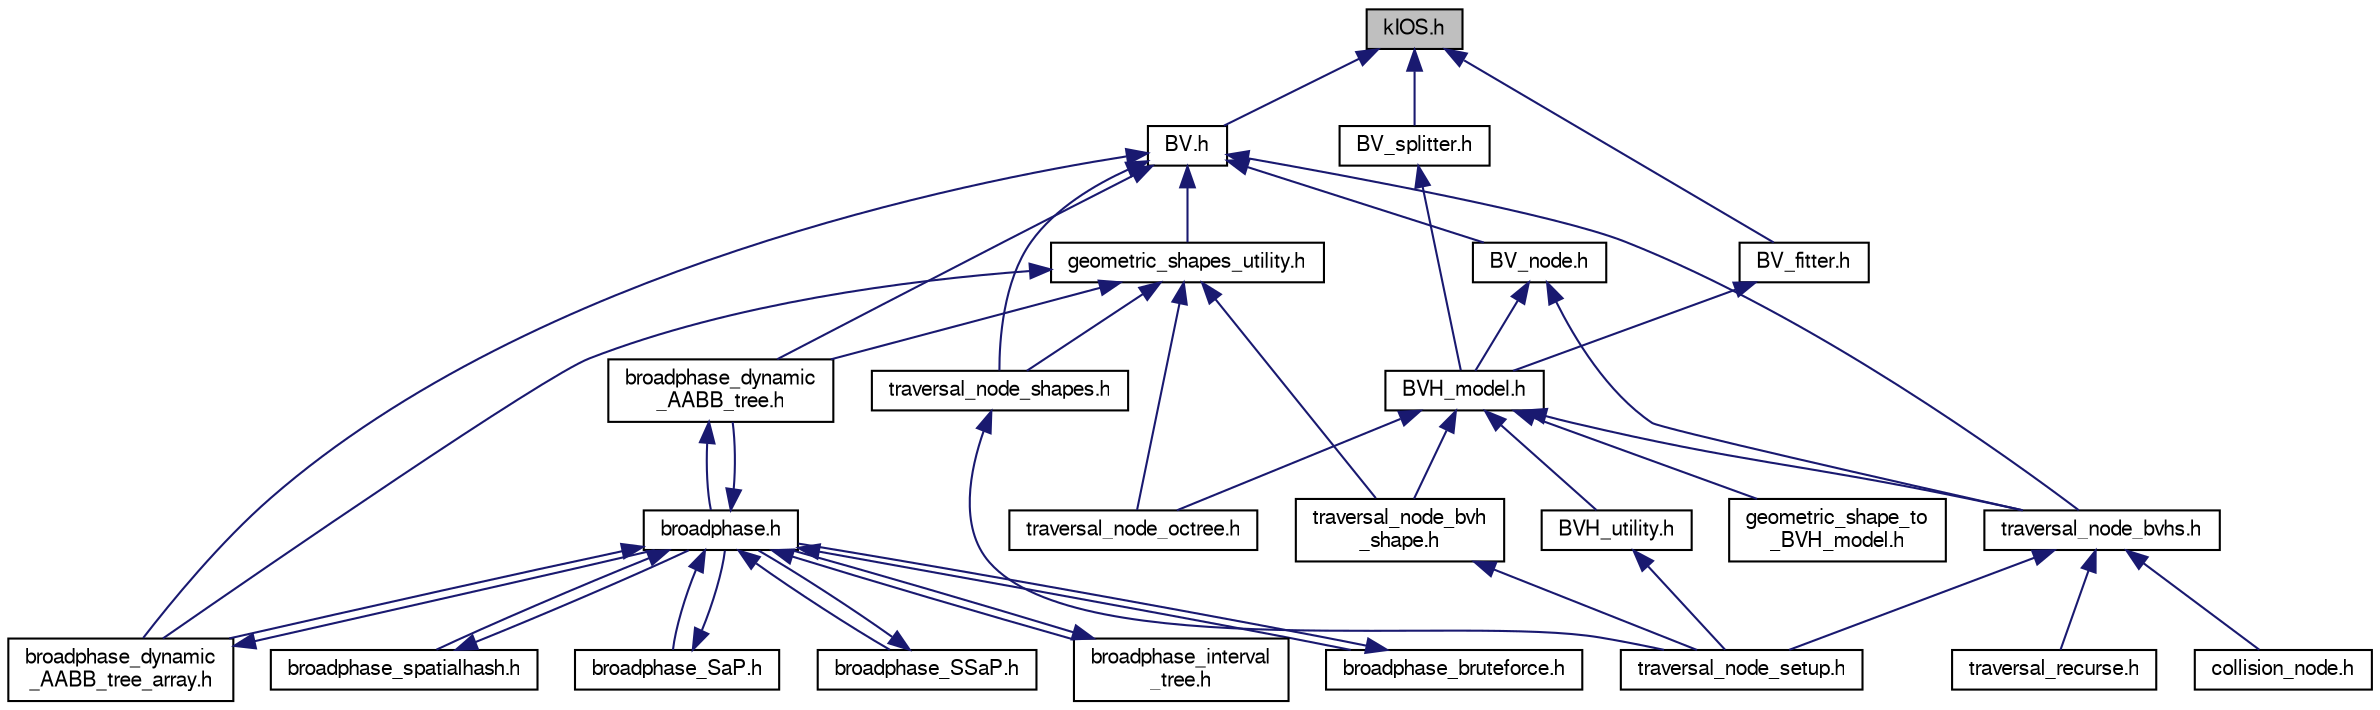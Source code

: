 digraph "kIOS.h"
{
  edge [fontname="FreeSans",fontsize="10",labelfontname="FreeSans",labelfontsize="10"];
  node [fontname="FreeSans",fontsize="10",shape=record];
  Node1 [label="kIOS.h",height=0.2,width=0.4,color="black", fillcolor="grey75", style="filled" fontcolor="black"];
  Node1 -> Node2 [dir="back",color="midnightblue",fontsize="10",style="solid",fontname="FreeSans"];
  Node2 [label="BV.h",height=0.2,width=0.4,color="black", fillcolor="white", style="filled",URL="$a00236.html"];
  Node2 -> Node3 [dir="back",color="midnightblue",fontsize="10",style="solid",fontname="FreeSans"];
  Node3 [label="broadphase_dynamic\l_AABB_tree.h",height=0.2,width=0.4,color="black", fillcolor="white", style="filled",URL="$a00229.html"];
  Node3 -> Node4 [dir="back",color="midnightblue",fontsize="10",style="solid",fontname="FreeSans"];
  Node4 [label="broadphase.h",height=0.2,width=0.4,color="black", fillcolor="white", style="filled",URL="$a00227.html"];
  Node4 -> Node5 [dir="back",color="midnightblue",fontsize="10",style="solid",fontname="FreeSans"];
  Node5 [label="broadphase_bruteforce.h",height=0.2,width=0.4,color="black", fillcolor="white", style="filled",URL="$a00228.html"];
  Node5 -> Node4 [dir="back",color="midnightblue",fontsize="10",style="solid",fontname="FreeSans"];
  Node4 -> Node6 [dir="back",color="midnightblue",fontsize="10",style="solid",fontname="FreeSans"];
  Node6 [label="broadphase_spatialhash.h",height=0.2,width=0.4,color="black", fillcolor="white", style="filled",URL="$a00233.html"];
  Node6 -> Node4 [dir="back",color="midnightblue",fontsize="10",style="solid",fontname="FreeSans"];
  Node4 -> Node7 [dir="back",color="midnightblue",fontsize="10",style="solid",fontname="FreeSans"];
  Node7 [label="broadphase_SaP.h",height=0.2,width=0.4,color="black", fillcolor="white", style="filled",URL="$a00232.html"];
  Node7 -> Node4 [dir="back",color="midnightblue",fontsize="10",style="solid",fontname="FreeSans"];
  Node4 -> Node8 [dir="back",color="midnightblue",fontsize="10",style="solid",fontname="FreeSans"];
  Node8 [label="broadphase_SSaP.h",height=0.2,width=0.4,color="black", fillcolor="white", style="filled",URL="$a00235.html"];
  Node8 -> Node4 [dir="back",color="midnightblue",fontsize="10",style="solid",fontname="FreeSans"];
  Node4 -> Node9 [dir="back",color="midnightblue",fontsize="10",style="solid",fontname="FreeSans"];
  Node9 [label="broadphase_interval\l_tree.h",height=0.2,width=0.4,color="black", fillcolor="white", style="filled",URL="$a00231.html"];
  Node9 -> Node4 [dir="back",color="midnightblue",fontsize="10",style="solid",fontname="FreeSans"];
  Node4 -> Node3 [dir="back",color="midnightblue",fontsize="10",style="solid",fontname="FreeSans"];
  Node4 -> Node10 [dir="back",color="midnightblue",fontsize="10",style="solid",fontname="FreeSans"];
  Node10 [label="broadphase_dynamic\l_AABB_tree_array.h",height=0.2,width=0.4,color="black", fillcolor="white", style="filled",URL="$a00230.html"];
  Node10 -> Node4 [dir="back",color="midnightblue",fontsize="10",style="solid",fontname="FreeSans"];
  Node2 -> Node11 [dir="back",color="midnightblue",fontsize="10",style="solid",fontname="FreeSans"];
  Node11 [label="geometric_shapes_utility.h",height=0.2,width=0.4,color="black", fillcolor="white", style="filled",URL="$a00262.html"];
  Node11 -> Node3 [dir="back",color="midnightblue",fontsize="10",style="solid",fontname="FreeSans"];
  Node11 -> Node10 [dir="back",color="midnightblue",fontsize="10",style="solid",fontname="FreeSans"];
  Node11 -> Node12 [dir="back",color="midnightblue",fontsize="10",style="solid",fontname="FreeSans"];
  Node12 [label="traversal_node_bvh\l_shape.h",height=0.2,width=0.4,color="black", fillcolor="white", style="filled",URL="$a00312.html"];
  Node12 -> Node13 [dir="back",color="midnightblue",fontsize="10",style="solid",fontname="FreeSans"];
  Node13 [label="traversal_node_setup.h",height=0.2,width=0.4,color="black", fillcolor="white", style="filled",URL="$a00315.html"];
  Node11 -> Node14 [dir="back",color="midnightblue",fontsize="10",style="solid",fontname="FreeSans"];
  Node14 [label="traversal_node_octree.h",height=0.2,width=0.4,color="black", fillcolor="white", style="filled",URL="$a00314.html"];
  Node11 -> Node15 [dir="back",color="midnightblue",fontsize="10",style="solid",fontname="FreeSans"];
  Node15 [label="traversal_node_shapes.h",height=0.2,width=0.4,color="black", fillcolor="white", style="filled",URL="$a00316.html"];
  Node15 -> Node13 [dir="back",color="midnightblue",fontsize="10",style="solid",fontname="FreeSans"];
  Node2 -> Node10 [dir="back",color="midnightblue",fontsize="10",style="solid",fontname="FreeSans"];
  Node2 -> Node16 [dir="back",color="midnightblue",fontsize="10",style="solid",fontname="FreeSans"];
  Node16 [label="BV_node.h",height=0.2,width=0.4,color="black", fillcolor="white", style="filled",URL="$a00238.html"];
  Node16 -> Node17 [dir="back",color="midnightblue",fontsize="10",style="solid",fontname="FreeSans"];
  Node17 [label="BVH_model.h",height=0.2,width=0.4,color="black", fillcolor="white", style="filled",URL="$a00242.html"];
  Node17 -> Node18 [dir="back",color="midnightblue",fontsize="10",style="solid",fontname="FreeSans"];
  Node18 [label="BVH_utility.h",height=0.2,width=0.4,color="black", fillcolor="white", style="filled",URL="$a00243.html"];
  Node18 -> Node13 [dir="back",color="midnightblue",fontsize="10",style="solid",fontname="FreeSans"];
  Node17 -> Node19 [dir="back",color="midnightblue",fontsize="10",style="solid",fontname="FreeSans"];
  Node19 [label="traversal_node_bvhs.h",height=0.2,width=0.4,color="black", fillcolor="white", style="filled",URL="$a00313.html"];
  Node19 -> Node20 [dir="back",color="midnightblue",fontsize="10",style="solid",fontname="FreeSans"];
  Node20 [label="collision_node.h",height=0.2,width=0.4,color="black", fillcolor="white", style="filled",URL="$a00248.html"];
  Node19 -> Node13 [dir="back",color="midnightblue",fontsize="10",style="solid",fontname="FreeSans"];
  Node19 -> Node21 [dir="back",color="midnightblue",fontsize="10",style="solid",fontname="FreeSans"];
  Node21 [label="traversal_recurse.h",height=0.2,width=0.4,color="black", fillcolor="white", style="filled",URL="$a00317.html"];
  Node17 -> Node22 [dir="back",color="midnightblue",fontsize="10",style="solid",fontname="FreeSans"];
  Node22 [label="geometric_shape_to\l_BVH_model.h",height=0.2,width=0.4,color="black", fillcolor="white", style="filled",URL="$a00260.html"];
  Node17 -> Node12 [dir="back",color="midnightblue",fontsize="10",style="solid",fontname="FreeSans"];
  Node17 -> Node14 [dir="back",color="midnightblue",fontsize="10",style="solid",fontname="FreeSans"];
  Node16 -> Node19 [dir="back",color="midnightblue",fontsize="10",style="solid",fontname="FreeSans"];
  Node2 -> Node19 [dir="back",color="midnightblue",fontsize="10",style="solid",fontname="FreeSans"];
  Node2 -> Node15 [dir="back",color="midnightblue",fontsize="10",style="solid",fontname="FreeSans"];
  Node1 -> Node23 [dir="back",color="midnightblue",fontsize="10",style="solid",fontname="FreeSans"];
  Node23 [label="BV_fitter.h",height=0.2,width=0.4,color="black", fillcolor="white", style="filled",URL="$a00237.html"];
  Node23 -> Node17 [dir="back",color="midnightblue",fontsize="10",style="solid",fontname="FreeSans"];
  Node1 -> Node24 [dir="back",color="midnightblue",fontsize="10",style="solid",fontname="FreeSans"];
  Node24 [label="BV_splitter.h",height=0.2,width=0.4,color="black", fillcolor="white", style="filled",URL="$a00239.html"];
  Node24 -> Node17 [dir="back",color="midnightblue",fontsize="10",style="solid",fontname="FreeSans"];
}

